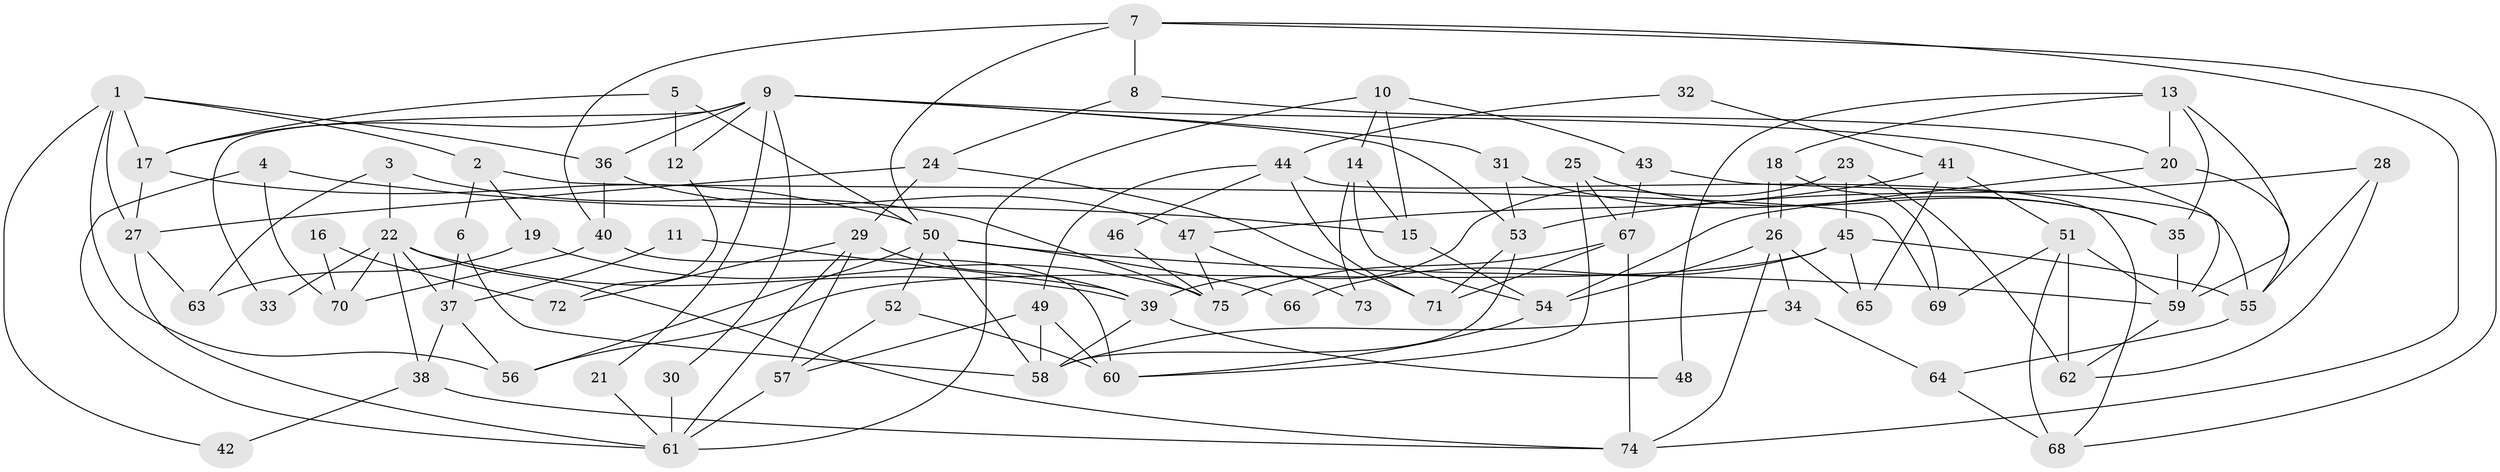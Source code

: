 // coarse degree distribution, {8: 0.06382978723404255, 4: 0.19148936170212766, 5: 0.2127659574468085, 3: 0.1276595744680851, 7: 0.1276595744680851, 9: 0.0851063829787234, 2: 0.10638297872340426, 6: 0.0851063829787234}
// Generated by graph-tools (version 1.1) at 2025/41/03/06/25 10:41:54]
// undirected, 75 vertices, 150 edges
graph export_dot {
graph [start="1"]
  node [color=gray90,style=filled];
  1;
  2;
  3;
  4;
  5;
  6;
  7;
  8;
  9;
  10;
  11;
  12;
  13;
  14;
  15;
  16;
  17;
  18;
  19;
  20;
  21;
  22;
  23;
  24;
  25;
  26;
  27;
  28;
  29;
  30;
  31;
  32;
  33;
  34;
  35;
  36;
  37;
  38;
  39;
  40;
  41;
  42;
  43;
  44;
  45;
  46;
  47;
  48;
  49;
  50;
  51;
  52;
  53;
  54;
  55;
  56;
  57;
  58;
  59;
  60;
  61;
  62;
  63;
  64;
  65;
  66;
  67;
  68;
  69;
  70;
  71;
  72;
  73;
  74;
  75;
  1 -- 17;
  1 -- 27;
  1 -- 2;
  1 -- 36;
  1 -- 42;
  1 -- 56;
  2 -- 69;
  2 -- 6;
  2 -- 19;
  3 -- 63;
  3 -- 22;
  3 -- 75;
  4 -- 70;
  4 -- 15;
  4 -- 61;
  5 -- 50;
  5 -- 17;
  5 -- 12;
  6 -- 58;
  6 -- 37;
  7 -- 50;
  7 -- 74;
  7 -- 8;
  7 -- 40;
  7 -- 68;
  8 -- 24;
  8 -- 20;
  9 -- 59;
  9 -- 53;
  9 -- 12;
  9 -- 17;
  9 -- 21;
  9 -- 30;
  9 -- 31;
  9 -- 33;
  9 -- 36;
  10 -- 15;
  10 -- 61;
  10 -- 14;
  10 -- 43;
  11 -- 37;
  11 -- 39;
  12 -- 72;
  13 -- 59;
  13 -- 35;
  13 -- 18;
  13 -- 20;
  13 -- 48;
  14 -- 54;
  14 -- 15;
  14 -- 73;
  15 -- 54;
  16 -- 70;
  16 -- 72;
  17 -- 50;
  17 -- 27;
  18 -- 26;
  18 -- 26;
  18 -- 69;
  19 -- 75;
  19 -- 63;
  20 -- 54;
  20 -- 55;
  21 -- 61;
  22 -- 38;
  22 -- 39;
  22 -- 33;
  22 -- 37;
  22 -- 70;
  22 -- 74;
  23 -- 45;
  23 -- 39;
  23 -- 62;
  24 -- 71;
  24 -- 29;
  24 -- 27;
  25 -- 35;
  25 -- 60;
  25 -- 67;
  26 -- 74;
  26 -- 34;
  26 -- 54;
  26 -- 65;
  27 -- 61;
  27 -- 63;
  28 -- 55;
  28 -- 62;
  28 -- 53;
  29 -- 57;
  29 -- 61;
  29 -- 39;
  29 -- 72;
  30 -- 61;
  31 -- 53;
  31 -- 35;
  32 -- 41;
  32 -- 44;
  34 -- 58;
  34 -- 64;
  35 -- 59;
  36 -- 40;
  36 -- 47;
  37 -- 38;
  37 -- 56;
  38 -- 74;
  38 -- 42;
  39 -- 58;
  39 -- 48;
  40 -- 60;
  40 -- 70;
  41 -- 51;
  41 -- 65;
  41 -- 47;
  43 -- 67;
  43 -- 55;
  44 -- 68;
  44 -- 49;
  44 -- 46;
  44 -- 71;
  45 -- 55;
  45 -- 56;
  45 -- 65;
  45 -- 66;
  46 -- 75;
  47 -- 73;
  47 -- 75;
  49 -- 60;
  49 -- 58;
  49 -- 57;
  50 -- 56;
  50 -- 52;
  50 -- 58;
  50 -- 59;
  50 -- 66;
  51 -- 68;
  51 -- 59;
  51 -- 62;
  51 -- 69;
  52 -- 57;
  52 -- 60;
  53 -- 71;
  53 -- 58;
  54 -- 60;
  55 -- 64;
  57 -- 61;
  59 -- 62;
  64 -- 68;
  67 -- 75;
  67 -- 71;
  67 -- 74;
}
